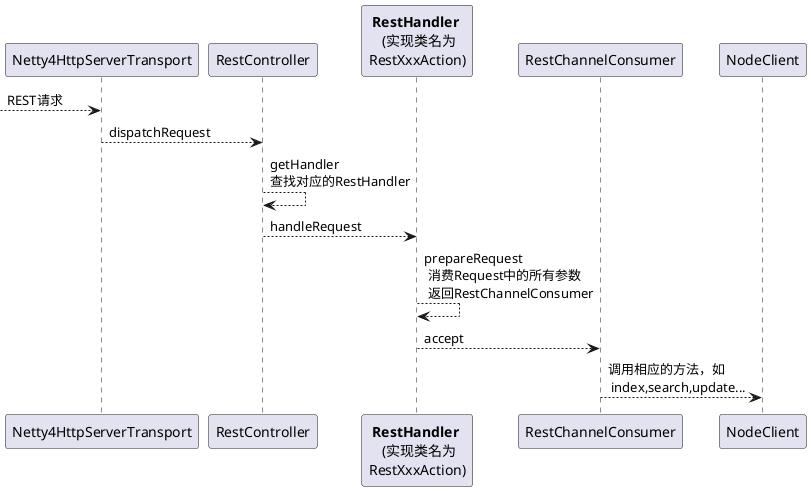 @startuml
participant Netty4HttpServerTransport
participant RestController
participant "<b>RestHandler</b> \n (实现类名为\nRestXxxAction)" as RestHandler
participant RestChannelConsumer
participant NodeClient

--> Netty4HttpServerTransport : REST请求
Netty4HttpServerTransport --> RestController : dispatchRequest
RestController --> RestController : getHandler\n查找对应的RestHandler
RestController --> RestHandler : handleRequest
RestHandler --> RestHandler : prepareRequest \n 消费Request中的所有参数\n 返回RestChannelConsumer
RestHandler --> RestChannelConsumer : accept
RestChannelConsumer --> NodeClient : 调用相应的方法，如\n index,search,update...
@enduml